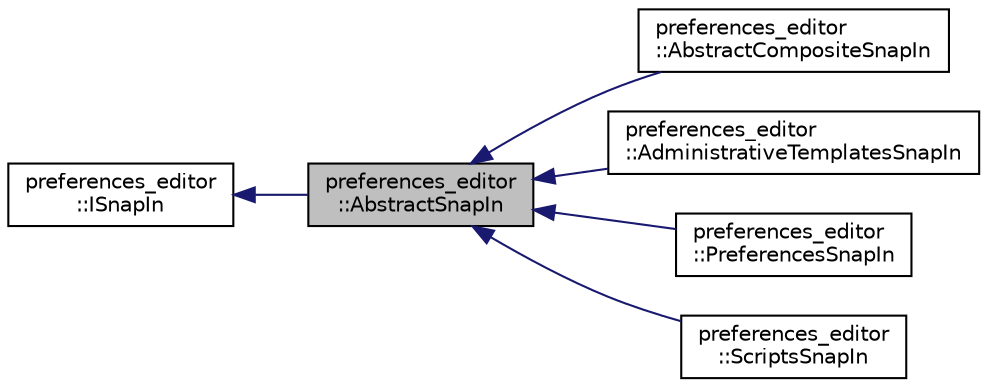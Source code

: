 digraph "preferences_editor::AbstractSnapIn"
{
 // LATEX_PDF_SIZE
  edge [fontname="Helvetica",fontsize="10",labelfontname="Helvetica",labelfontsize="10"];
  node [fontname="Helvetica",fontsize="10",shape=record];
  rankdir="LR";
  Node1 [label="preferences_editor\l::AbstractSnapIn",height=0.2,width=0.4,color="black", fillcolor="grey75", style="filled", fontcolor="black",tooltip="Adapts interface of a ISnapIn for a plugin."];
  Node2 -> Node1 [dir="back",color="midnightblue",fontsize="10",style="solid",fontname="Helvetica"];
  Node2 [label="preferences_editor\l::ISnapIn",height=0.2,width=0.4,color="black", fillcolor="white", style="filled",URL="$classpreferences__editor_1_1_i_snap_in.html",tooltip="The ISnapIn interface is a base for all snap-ins in a system."];
  Node1 -> Node3 [dir="back",color="midnightblue",fontsize="10",style="solid",fontname="Helvetica"];
  Node3 [label="preferences_editor\l::AbstractCompositeSnapIn",height=0.2,width=0.4,color="black", fillcolor="white", style="filled",URL="$classpreferences__editor_1_1_abstract_composite_snap_in.html",tooltip=" "];
  Node1 -> Node4 [dir="back",color="midnightblue",fontsize="10",style="solid",fontname="Helvetica"];
  Node4 [label="preferences_editor\l::AdministrativeTemplatesSnapIn",height=0.2,width=0.4,color="black", fillcolor="white", style="filled",URL="$classpreferences__editor_1_1_administrative_templates_snap_in.html",tooltip=" "];
  Node1 -> Node5 [dir="back",color="midnightblue",fontsize="10",style="solid",fontname="Helvetica"];
  Node5 [label="preferences_editor\l::PreferencesSnapIn",height=0.2,width=0.4,color="black", fillcolor="white", style="filled",URL="$classpreferences__editor_1_1_preferences_snap_in.html",tooltip=" "];
  Node1 -> Node6 [dir="back",color="midnightblue",fontsize="10",style="solid",fontname="Helvetica"];
  Node6 [label="preferences_editor\l::ScriptsSnapIn",height=0.2,width=0.4,color="black", fillcolor="white", style="filled",URL="$classpreferences__editor_1_1_scripts_snap_in.html",tooltip=" "];
}
